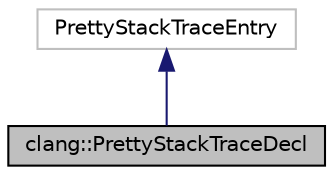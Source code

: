 digraph "clang::PrettyStackTraceDecl"
{
 // LATEX_PDF_SIZE
  bgcolor="transparent";
  edge [fontname="Helvetica",fontsize="10",labelfontname="Helvetica",labelfontsize="10"];
  node [fontname="Helvetica",fontsize="10",shape=record];
  Node1 [label="clang::PrettyStackTraceDecl",height=0.2,width=0.4,color="black", fillcolor="grey75", style="filled", fontcolor="black",tooltip="PrettyStackTraceDecl - If a crash occurs, indicate that it happened when doing something to a specifi..."];
  Node2 -> Node1 [dir="back",color="midnightblue",fontsize="10",style="solid",fontname="Helvetica"];
  Node2 [label="PrettyStackTraceEntry",height=0.2,width=0.4,color="grey75",tooltip=" "];
}
